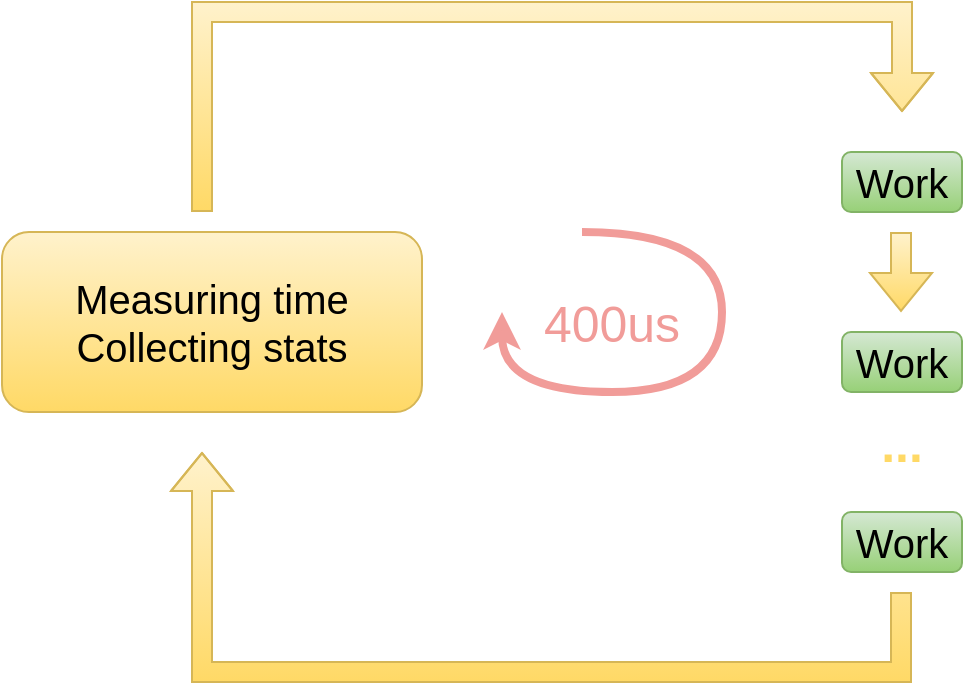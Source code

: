 <mxfile version="15.4.0" type="device"><diagram id="YkPYwh3dCrVRYgABNd3i" name="Page-1"><mxGraphModel dx="1103" dy="1003" grid="1" gridSize="10" guides="1" tooltips="1" connect="1" arrows="1" fold="1" page="1" pageScale="1" pageWidth="850" pageHeight="1100" math="0" shadow="0"><root><mxCell id="0"/><mxCell id="1" parent="0"/><mxCell id="g8p0p_HBkQ4C09krdCfH-1" value="Measuring time&lt;br style=&quot;font-size: 20px;&quot;&gt;Collecting stats" style="rounded=1;whiteSpace=wrap;html=1;fontSize=20;gradientColor=#ffd966;fillColor=#fff2cc;strokeColor=#d6b656;" vertex="1" parent="1"><mxGeometry x="80" y="360" width="210" height="90" as="geometry"/></mxCell><mxCell id="g8p0p_HBkQ4C09krdCfH-2" value="" style="shape=flexArrow;endArrow=classic;html=1;rounded=0;fontSize=20;edgeStyle=orthogonalEdgeStyle;gradientColor=#ffd966;fillColor=#fff2cc;strokeColor=#d6b656;" edge="1" parent="1"><mxGeometry width="50" height="50" relative="1" as="geometry"><mxPoint x="180" y="350" as="sourcePoint"/><mxPoint x="530" y="300" as="targetPoint"/><Array as="points"><mxPoint x="180" y="250"/><mxPoint x="530" y="250"/></Array></mxGeometry></mxCell><mxCell id="g8p0p_HBkQ4C09krdCfH-3" value="Work" style="rounded=1;whiteSpace=wrap;html=1;fontSize=20;gradientColor=#97d077;fillColor=#d5e8d4;strokeColor=#82b366;" vertex="1" parent="1"><mxGeometry x="500" y="320" width="60" height="30" as="geometry"/></mxCell><mxCell id="g8p0p_HBkQ4C09krdCfH-10" value="" style="shape=flexArrow;endArrow=classic;html=1;rounded=0;fontSize=20;edgeStyle=orthogonalEdgeStyle;gradientColor=#ffd966;fillColor=#fff2cc;strokeColor=#d6b656;" edge="1" parent="1"><mxGeometry width="50" height="50" relative="1" as="geometry"><mxPoint x="529.5" y="360" as="sourcePoint"/><mxPoint x="529.5" y="400" as="targetPoint"/><Array as="points"><mxPoint x="529.5" y="360"/></Array></mxGeometry></mxCell><mxCell id="g8p0p_HBkQ4C09krdCfH-11" value="Work" style="rounded=1;whiteSpace=wrap;html=1;fontSize=20;gradientColor=#97d077;fillColor=#d5e8d4;strokeColor=#82b366;" vertex="1" parent="1"><mxGeometry x="500" y="410" width="60" height="30" as="geometry"/></mxCell><mxCell id="g8p0p_HBkQ4C09krdCfH-13" value="Work" style="rounded=1;whiteSpace=wrap;html=1;fontSize=20;gradientColor=#97d077;fillColor=#d5e8d4;strokeColor=#82b366;" vertex="1" parent="1"><mxGeometry x="500" y="500" width="60" height="30" as="geometry"/></mxCell><mxCell id="g8p0p_HBkQ4C09krdCfH-14" value="" style="shape=flexArrow;endArrow=classic;html=1;rounded=0;fontSize=20;edgeStyle=orthogonalEdgeStyle;gradientColor=#ffd966;fillColor=#fff2cc;strokeColor=#d6b656;" edge="1" parent="1"><mxGeometry width="50" height="50" relative="1" as="geometry"><mxPoint x="529.5" y="540" as="sourcePoint"/><mxPoint x="180" y="470" as="targetPoint"/><Array as="points"><mxPoint x="530" y="580"/><mxPoint x="180" y="580"/></Array></mxGeometry></mxCell><mxCell id="g8p0p_HBkQ4C09krdCfH-15" value="..." style="text;html=1;strokeColor=none;fillColor=none;align=center;verticalAlign=middle;whiteSpace=wrap;rounded=0;fontSize=25;fontStyle=1;fontColor=#FFD966;" vertex="1" parent="1"><mxGeometry x="500" y="450" width="60" height="30" as="geometry"/></mxCell><mxCell id="g8p0p_HBkQ4C09krdCfH-17" value="" style="curved=1;endArrow=classic;html=1;rounded=0;fontSize=25;fontColor=#FFD966;edgeStyle=orthogonalEdgeStyle;sketch=0;strokeColor=#F19C99;strokeWidth=4;fillColor=#ffcccc;" edge="1" parent="1"><mxGeometry width="50" height="50" relative="1" as="geometry"><mxPoint x="370" y="360" as="sourcePoint"/><mxPoint x="330" y="400" as="targetPoint"/><Array as="points"><mxPoint x="440" y="360"/><mxPoint x="440" y="440"/><mxPoint x="330" y="440"/></Array></mxGeometry></mxCell><mxCell id="g8p0p_HBkQ4C09krdCfH-18" value="400us" style="text;html=1;strokeColor=none;fillColor=none;align=center;verticalAlign=middle;whiteSpace=wrap;rounded=0;fontSize=25;fontColor=#F19C99;" vertex="1" parent="1"><mxGeometry x="345" y="390" width="80" height="30" as="geometry"/></mxCell></root></mxGraphModel></diagram></mxfile>